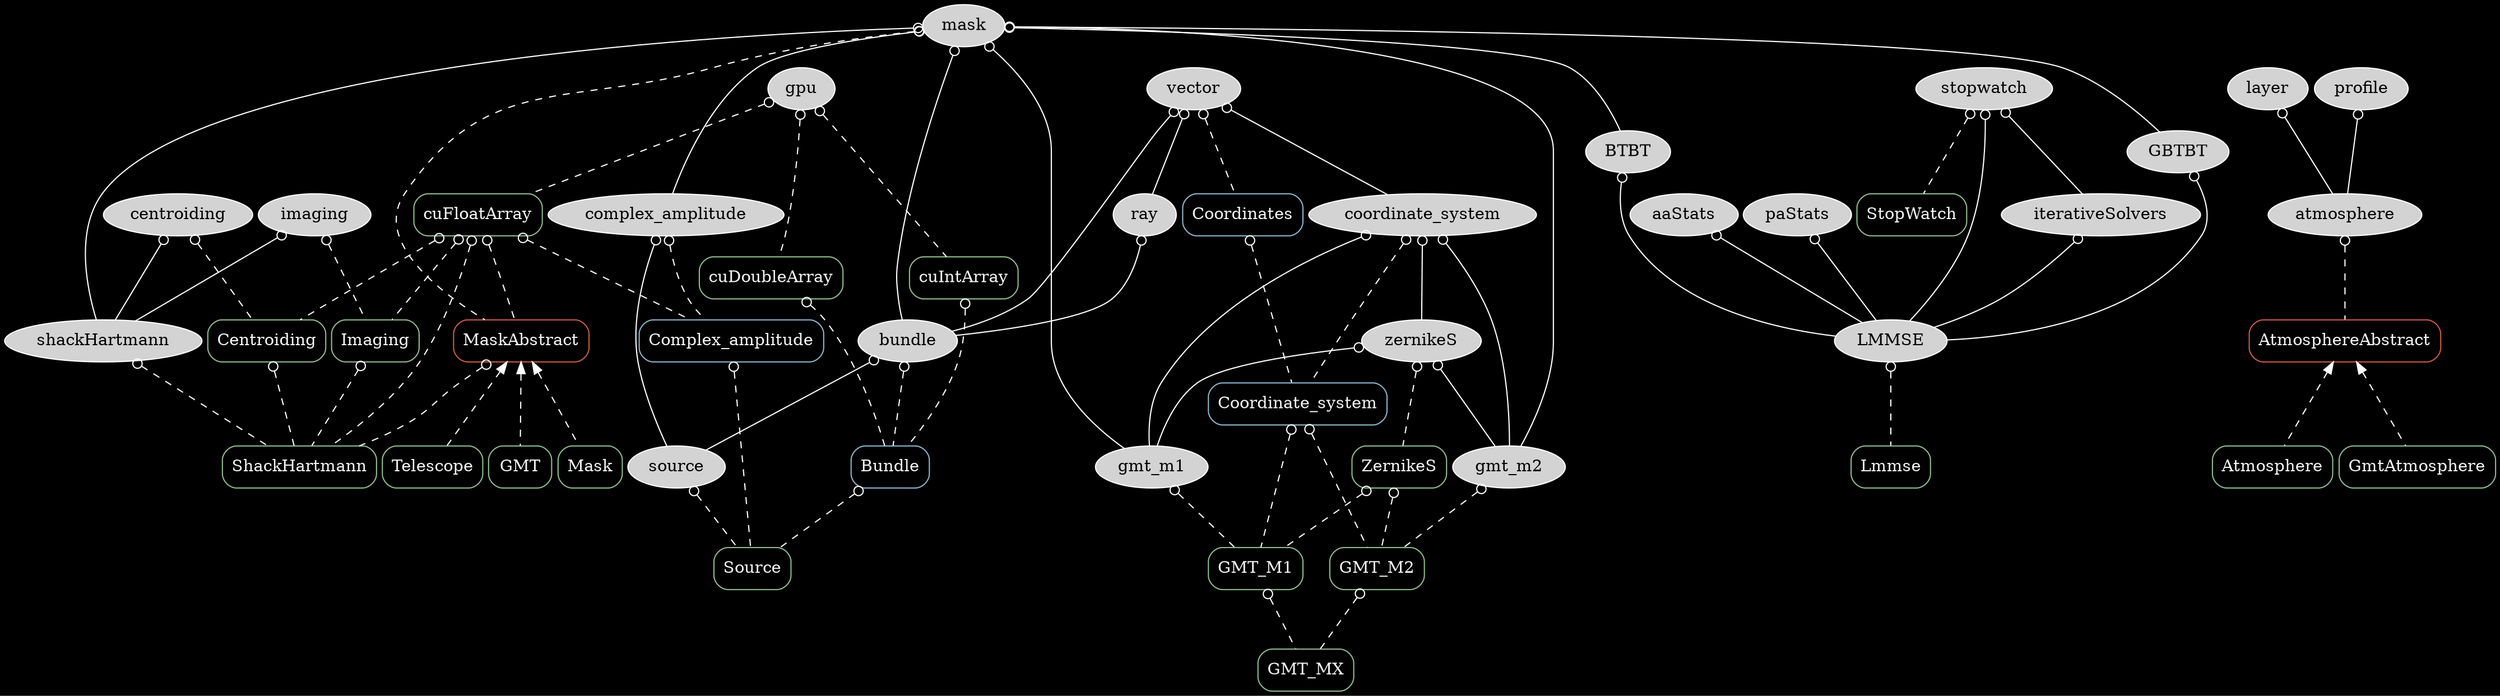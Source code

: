 digraph {
overlap=false
splines=true
bgcolor = black
node[style=filled,fillcolor=lightgray,color=white];
edge[arrowtail=odot,dir=back,color=white];

mask -> shackHartmann;
imaging -> shackHartmann;
centroiding -> shackHartmann;
bundle -> source;

coordinate_system -> zernikeS;
coordinate_system -> gmt_m1;
coordinate_system -> gmt_m2

mask -> gmt_m1;
mask -> gmt_m2;
mask -> complex_amplitude;

zernikeS -> gmt_m1;
zernikeS -> gmt_m2;

vector -> coordinate_system;
vector -> bundle;

mask -> bundle;
ray -> bundle;
vector -> ray;
complex_amplitude -> source;

layer -> atmosphere;
profile -> atmosphere;

mask -> BTBT;
mask -> GBTBT;
aaStats -> LMMSE;
paStats -> LMMSE;
BTBT -> LMMSE;
GBTBT -> LMMSE;
iterativeSolvers -> LMMSE;
stopwatch -> LMMSE;
stopwatch -> iterativeSolvers;

gpu;

node[color=darkseagreen,style=rounded,shape=box,fontcolor=whitesmoke];
edge[style=dashed,color=white]

centroiding -> Centroiding;
imaging -> Imaging;
cuFloatArray -> Imaging;
cuFloatArray -> Centroiding;

source -> Source;
Complex_amplitude[color=lightskyblue3];
complex_amplitude -> Complex_amplitude;
cuFloatArray -> Complex_amplitude;
Bundle[color=lightskyblue3];
bundle -> Bundle;
cuDoubleArray -> Bundle;
cuIntArray -> Bundle;
Complex_amplitude -> Source[label="wavefront"];
Bundle -> Source[label="rays"];

shackHartmann -> ShackHartmann;
MaskAbstract -> ShackHartmann;
cuFloatArray -> ShackHartmann
Imaging -> ShackHartmann;
Centroiding -> ShackHartmann;

gmt_m1 -> GMT_M1;
gmt_m2 -> GMT_M2;
ZernikeS;
zernikeS -> ZernikeS;
ZernikeS -> GMT_M1;
ZernikeS -> GMT_M2;
GMT_M1 -> GMT_MX[label="M1"];
GMT_M2 -> GMT_MX[label="M2"];
Coordinate_system[color=lightskyblue3];
coordinate_system -> Coordinate_system;
Coordinate_system -> GMT_M1;
Coordinate_system -> GMT_M2;
Coordinates[color=lightskyblue3];
Coordinates -> Coordinate_system;
vector -> Coordinates;

AtmosphereAbstract[color=coral3];
atmosphere -> AtmosphereAbstract;

MaskAbstract[color=coral3]
mask -> MaskAbstract;
cuFloatArray -> MaskAbstract;

stopwatch -> StopWatch;

gpu -> cuFloatArray;
gpu -> cuIntArray;
gpu -> cuDoubleArray;
LMMSE -> Lmmse;

edge[dir=back,arrowtail=normal];

AtmosphereAbstract -> Atmosphere;
AtmosphereAbstract -> GmtAtmosphere;

MaskAbstract -> Mask;
MaskAbstract -> Telescope;
MaskAbstract -> GMT;

{rank = source; mask;}
{rank = same; gpu; vector;}
}